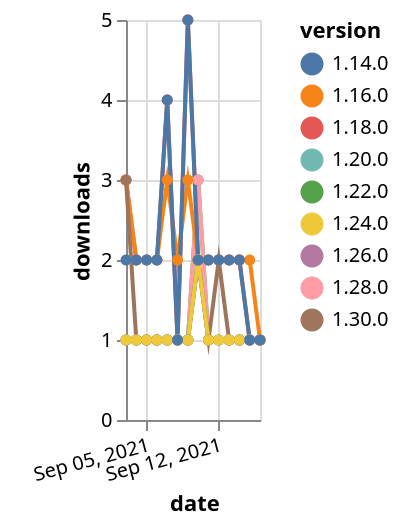 {"$schema": "https://vega.github.io/schema/vega-lite/v5.json", "description": "A simple bar chart with embedded data.", "data": {"values": [{"date": "2021-09-03", "total": 2431, "delta": 3, "version": "1.18.0"}, {"date": "2021-09-04", "total": 2433, "delta": 2, "version": "1.18.0"}, {"date": "2021-09-05", "total": 2435, "delta": 2, "version": "1.18.0"}, {"date": "2021-09-06", "total": 2437, "delta": 2, "version": "1.18.0"}, {"date": "2021-09-07", "total": 2441, "delta": 4, "version": "1.18.0"}, {"date": "2021-09-08", "total": 2442, "delta": 1, "version": "1.18.0"}, {"date": "2021-09-09", "total": 2447, "delta": 5, "version": "1.18.0"}, {"date": "2021-09-10", "total": 2449, "delta": 2, "version": "1.18.0"}, {"date": "2021-09-11", "total": 2451, "delta": 2, "version": "1.18.0"}, {"date": "2021-09-12", "total": 2453, "delta": 2, "version": "1.18.0"}, {"date": "2021-09-13", "total": 2455, "delta": 2, "version": "1.18.0"}, {"date": "2021-09-14", "total": 2457, "delta": 2, "version": "1.18.0"}, {"date": "2021-09-15", "total": 2458, "delta": 1, "version": "1.18.0"}, {"date": "2021-09-16", "total": 2459, "delta": 1, "version": "1.18.0"}, {"date": "2021-09-03", "total": 333, "delta": 1, "version": "1.22.0"}, {"date": "2021-09-04", "total": 334, "delta": 1, "version": "1.22.0"}, {"date": "2021-09-05", "total": 335, "delta": 1, "version": "1.22.0"}, {"date": "2021-09-06", "total": 336, "delta": 1, "version": "1.22.0"}, {"date": "2021-09-07", "total": 337, "delta": 1, "version": "1.22.0"}, {"date": "2021-09-08", "total": 338, "delta": 1, "version": "1.22.0"}, {"date": "2021-09-09", "total": 339, "delta": 1, "version": "1.22.0"}, {"date": "2021-09-10", "total": 342, "delta": 3, "version": "1.22.0"}, {"date": "2021-09-11", "total": 343, "delta": 1, "version": "1.22.0"}, {"date": "2021-09-12", "total": 344, "delta": 1, "version": "1.22.0"}, {"date": "2021-09-13", "total": 345, "delta": 1, "version": "1.22.0"}, {"date": "2021-09-14", "total": 346, "delta": 1, "version": "1.22.0"}, {"date": "2021-09-15", "total": 347, "delta": 1, "version": "1.22.0"}, {"date": "2021-09-16", "total": 348, "delta": 1, "version": "1.22.0"}, {"date": "2021-09-03", "total": 203, "delta": 1, "version": "1.28.0"}, {"date": "2021-09-04", "total": 204, "delta": 1, "version": "1.28.0"}, {"date": "2021-09-05", "total": 205, "delta": 1, "version": "1.28.0"}, {"date": "2021-09-06", "total": 206, "delta": 1, "version": "1.28.0"}, {"date": "2021-09-07", "total": 207, "delta": 1, "version": "1.28.0"}, {"date": "2021-09-08", "total": 208, "delta": 1, "version": "1.28.0"}, {"date": "2021-09-09", "total": 209, "delta": 1, "version": "1.28.0"}, {"date": "2021-09-10", "total": 212, "delta": 3, "version": "1.28.0"}, {"date": "2021-09-11", "total": 213, "delta": 1, "version": "1.28.0"}, {"date": "2021-09-12", "total": 214, "delta": 1, "version": "1.28.0"}, {"date": "2021-09-13", "total": 215, "delta": 1, "version": "1.28.0"}, {"date": "2021-09-14", "total": 216, "delta": 1, "version": "1.28.0"}, {"date": "2021-09-15", "total": 217, "delta": 1, "version": "1.28.0"}, {"date": "2021-09-16", "total": 218, "delta": 1, "version": "1.28.0"}, {"date": "2021-09-03", "total": 162, "delta": 1, "version": "1.26.0"}, {"date": "2021-09-04", "total": 163, "delta": 1, "version": "1.26.0"}, {"date": "2021-09-05", "total": 164, "delta": 1, "version": "1.26.0"}, {"date": "2021-09-06", "total": 165, "delta": 1, "version": "1.26.0"}, {"date": "2021-09-07", "total": 166, "delta": 1, "version": "1.26.0"}, {"date": "2021-09-08", "total": 167, "delta": 1, "version": "1.26.0"}, {"date": "2021-09-09", "total": 168, "delta": 1, "version": "1.26.0"}, {"date": "2021-09-10", "total": 170, "delta": 2, "version": "1.26.0"}, {"date": "2021-09-11", "total": 171, "delta": 1, "version": "1.26.0"}, {"date": "2021-09-12", "total": 172, "delta": 1, "version": "1.26.0"}, {"date": "2021-09-13", "total": 173, "delta": 1, "version": "1.26.0"}, {"date": "2021-09-14", "total": 174, "delta": 1, "version": "1.26.0"}, {"date": "2021-09-15", "total": 175, "delta": 1, "version": "1.26.0"}, {"date": "2021-09-16", "total": 176, "delta": 1, "version": "1.26.0"}, {"date": "2021-09-03", "total": 235, "delta": 1, "version": "1.20.0"}, {"date": "2021-09-04", "total": 236, "delta": 1, "version": "1.20.0"}, {"date": "2021-09-05", "total": 237, "delta": 1, "version": "1.20.0"}, {"date": "2021-09-06", "total": 238, "delta": 1, "version": "1.20.0"}, {"date": "2021-09-07", "total": 239, "delta": 1, "version": "1.20.0"}, {"date": "2021-09-08", "total": 240, "delta": 1, "version": "1.20.0"}, {"date": "2021-09-09", "total": 241, "delta": 1, "version": "1.20.0"}, {"date": "2021-09-10", "total": 243, "delta": 2, "version": "1.20.0"}, {"date": "2021-09-11", "total": 244, "delta": 1, "version": "1.20.0"}, {"date": "2021-09-12", "total": 245, "delta": 1, "version": "1.20.0"}, {"date": "2021-09-13", "total": 246, "delta": 1, "version": "1.20.0"}, {"date": "2021-09-14", "total": 247, "delta": 1, "version": "1.20.0"}, {"date": "2021-09-15", "total": 248, "delta": 1, "version": "1.20.0"}, {"date": "2021-09-16", "total": 249, "delta": 1, "version": "1.20.0"}, {"date": "2021-09-03", "total": 2599, "delta": 3, "version": "1.16.0"}, {"date": "2021-09-04", "total": 2601, "delta": 2, "version": "1.16.0"}, {"date": "2021-09-05", "total": 2603, "delta": 2, "version": "1.16.0"}, {"date": "2021-09-06", "total": 2605, "delta": 2, "version": "1.16.0"}, {"date": "2021-09-07", "total": 2608, "delta": 3, "version": "1.16.0"}, {"date": "2021-09-08", "total": 2610, "delta": 2, "version": "1.16.0"}, {"date": "2021-09-09", "total": 2613, "delta": 3, "version": "1.16.0"}, {"date": "2021-09-10", "total": 2615, "delta": 2, "version": "1.16.0"}, {"date": "2021-09-11", "total": 2617, "delta": 2, "version": "1.16.0"}, {"date": "2021-09-12", "total": 2619, "delta": 2, "version": "1.16.0"}, {"date": "2021-09-13", "total": 2621, "delta": 2, "version": "1.16.0"}, {"date": "2021-09-14", "total": 2623, "delta": 2, "version": "1.16.0"}, {"date": "2021-09-15", "total": 2625, "delta": 2, "version": "1.16.0"}, {"date": "2021-09-16", "total": 2626, "delta": 1, "version": "1.16.0"}, {"date": "2021-09-03", "total": 120, "delta": 3, "version": "1.30.0"}, {"date": "2021-09-04", "total": 121, "delta": 1, "version": "1.30.0"}, {"date": "2021-09-05", "total": 122, "delta": 1, "version": "1.30.0"}, {"date": "2021-09-06", "total": 123, "delta": 1, "version": "1.30.0"}, {"date": "2021-09-07", "total": 124, "delta": 1, "version": "1.30.0"}, {"date": "2021-09-08", "total": 125, "delta": 1, "version": "1.30.0"}, {"date": "2021-09-09", "total": 126, "delta": 1, "version": "1.30.0"}, {"date": "2021-09-10", "total": 128, "delta": 2, "version": "1.30.0"}, {"date": "2021-09-11", "total": 129, "delta": 1, "version": "1.30.0"}, {"date": "2021-09-12", "total": 131, "delta": 2, "version": "1.30.0"}, {"date": "2021-09-13", "total": 132, "delta": 1, "version": "1.30.0"}, {"date": "2021-09-14", "total": 133, "delta": 1, "version": "1.30.0"}, {"date": "2021-09-15", "total": 134, "delta": 1, "version": "1.30.0"}, {"date": "2021-09-16", "total": 135, "delta": 1, "version": "1.30.0"}, {"date": "2021-09-03", "total": 195, "delta": 1, "version": "1.24.0"}, {"date": "2021-09-04", "total": 196, "delta": 1, "version": "1.24.0"}, {"date": "2021-09-05", "total": 197, "delta": 1, "version": "1.24.0"}, {"date": "2021-09-06", "total": 198, "delta": 1, "version": "1.24.0"}, {"date": "2021-09-07", "total": 199, "delta": 1, "version": "1.24.0"}, {"date": "2021-09-08", "total": 200, "delta": 1, "version": "1.24.0"}, {"date": "2021-09-09", "total": 201, "delta": 1, "version": "1.24.0"}, {"date": "2021-09-10", "total": 203, "delta": 2, "version": "1.24.0"}, {"date": "2021-09-11", "total": 204, "delta": 1, "version": "1.24.0"}, {"date": "2021-09-12", "total": 205, "delta": 1, "version": "1.24.0"}, {"date": "2021-09-13", "total": 206, "delta": 1, "version": "1.24.0"}, {"date": "2021-09-14", "total": 207, "delta": 1, "version": "1.24.0"}, {"date": "2021-09-15", "total": 208, "delta": 1, "version": "1.24.0"}, {"date": "2021-09-16", "total": 209, "delta": 1, "version": "1.24.0"}, {"date": "2021-09-03", "total": 3112, "delta": 2, "version": "1.14.0"}, {"date": "2021-09-04", "total": 3114, "delta": 2, "version": "1.14.0"}, {"date": "2021-09-05", "total": 3116, "delta": 2, "version": "1.14.0"}, {"date": "2021-09-06", "total": 3118, "delta": 2, "version": "1.14.0"}, {"date": "2021-09-07", "total": 3122, "delta": 4, "version": "1.14.0"}, {"date": "2021-09-08", "total": 3123, "delta": 1, "version": "1.14.0"}, {"date": "2021-09-09", "total": 3128, "delta": 5, "version": "1.14.0"}, {"date": "2021-09-10", "total": 3130, "delta": 2, "version": "1.14.0"}, {"date": "2021-09-11", "total": 3132, "delta": 2, "version": "1.14.0"}, {"date": "2021-09-12", "total": 3134, "delta": 2, "version": "1.14.0"}, {"date": "2021-09-13", "total": 3136, "delta": 2, "version": "1.14.0"}, {"date": "2021-09-14", "total": 3138, "delta": 2, "version": "1.14.0"}, {"date": "2021-09-15", "total": 3139, "delta": 1, "version": "1.14.0"}, {"date": "2021-09-16", "total": 3140, "delta": 1, "version": "1.14.0"}]}, "width": "container", "mark": {"type": "line", "point": {"filled": true}}, "encoding": {"x": {"field": "date", "type": "temporal", "timeUnit": "yearmonthdate", "title": "date", "axis": {"labelAngle": -15}}, "y": {"field": "delta", "type": "quantitative", "title": "downloads"}, "color": {"field": "version", "type": "nominal"}, "tooltip": {"field": "delta"}}}